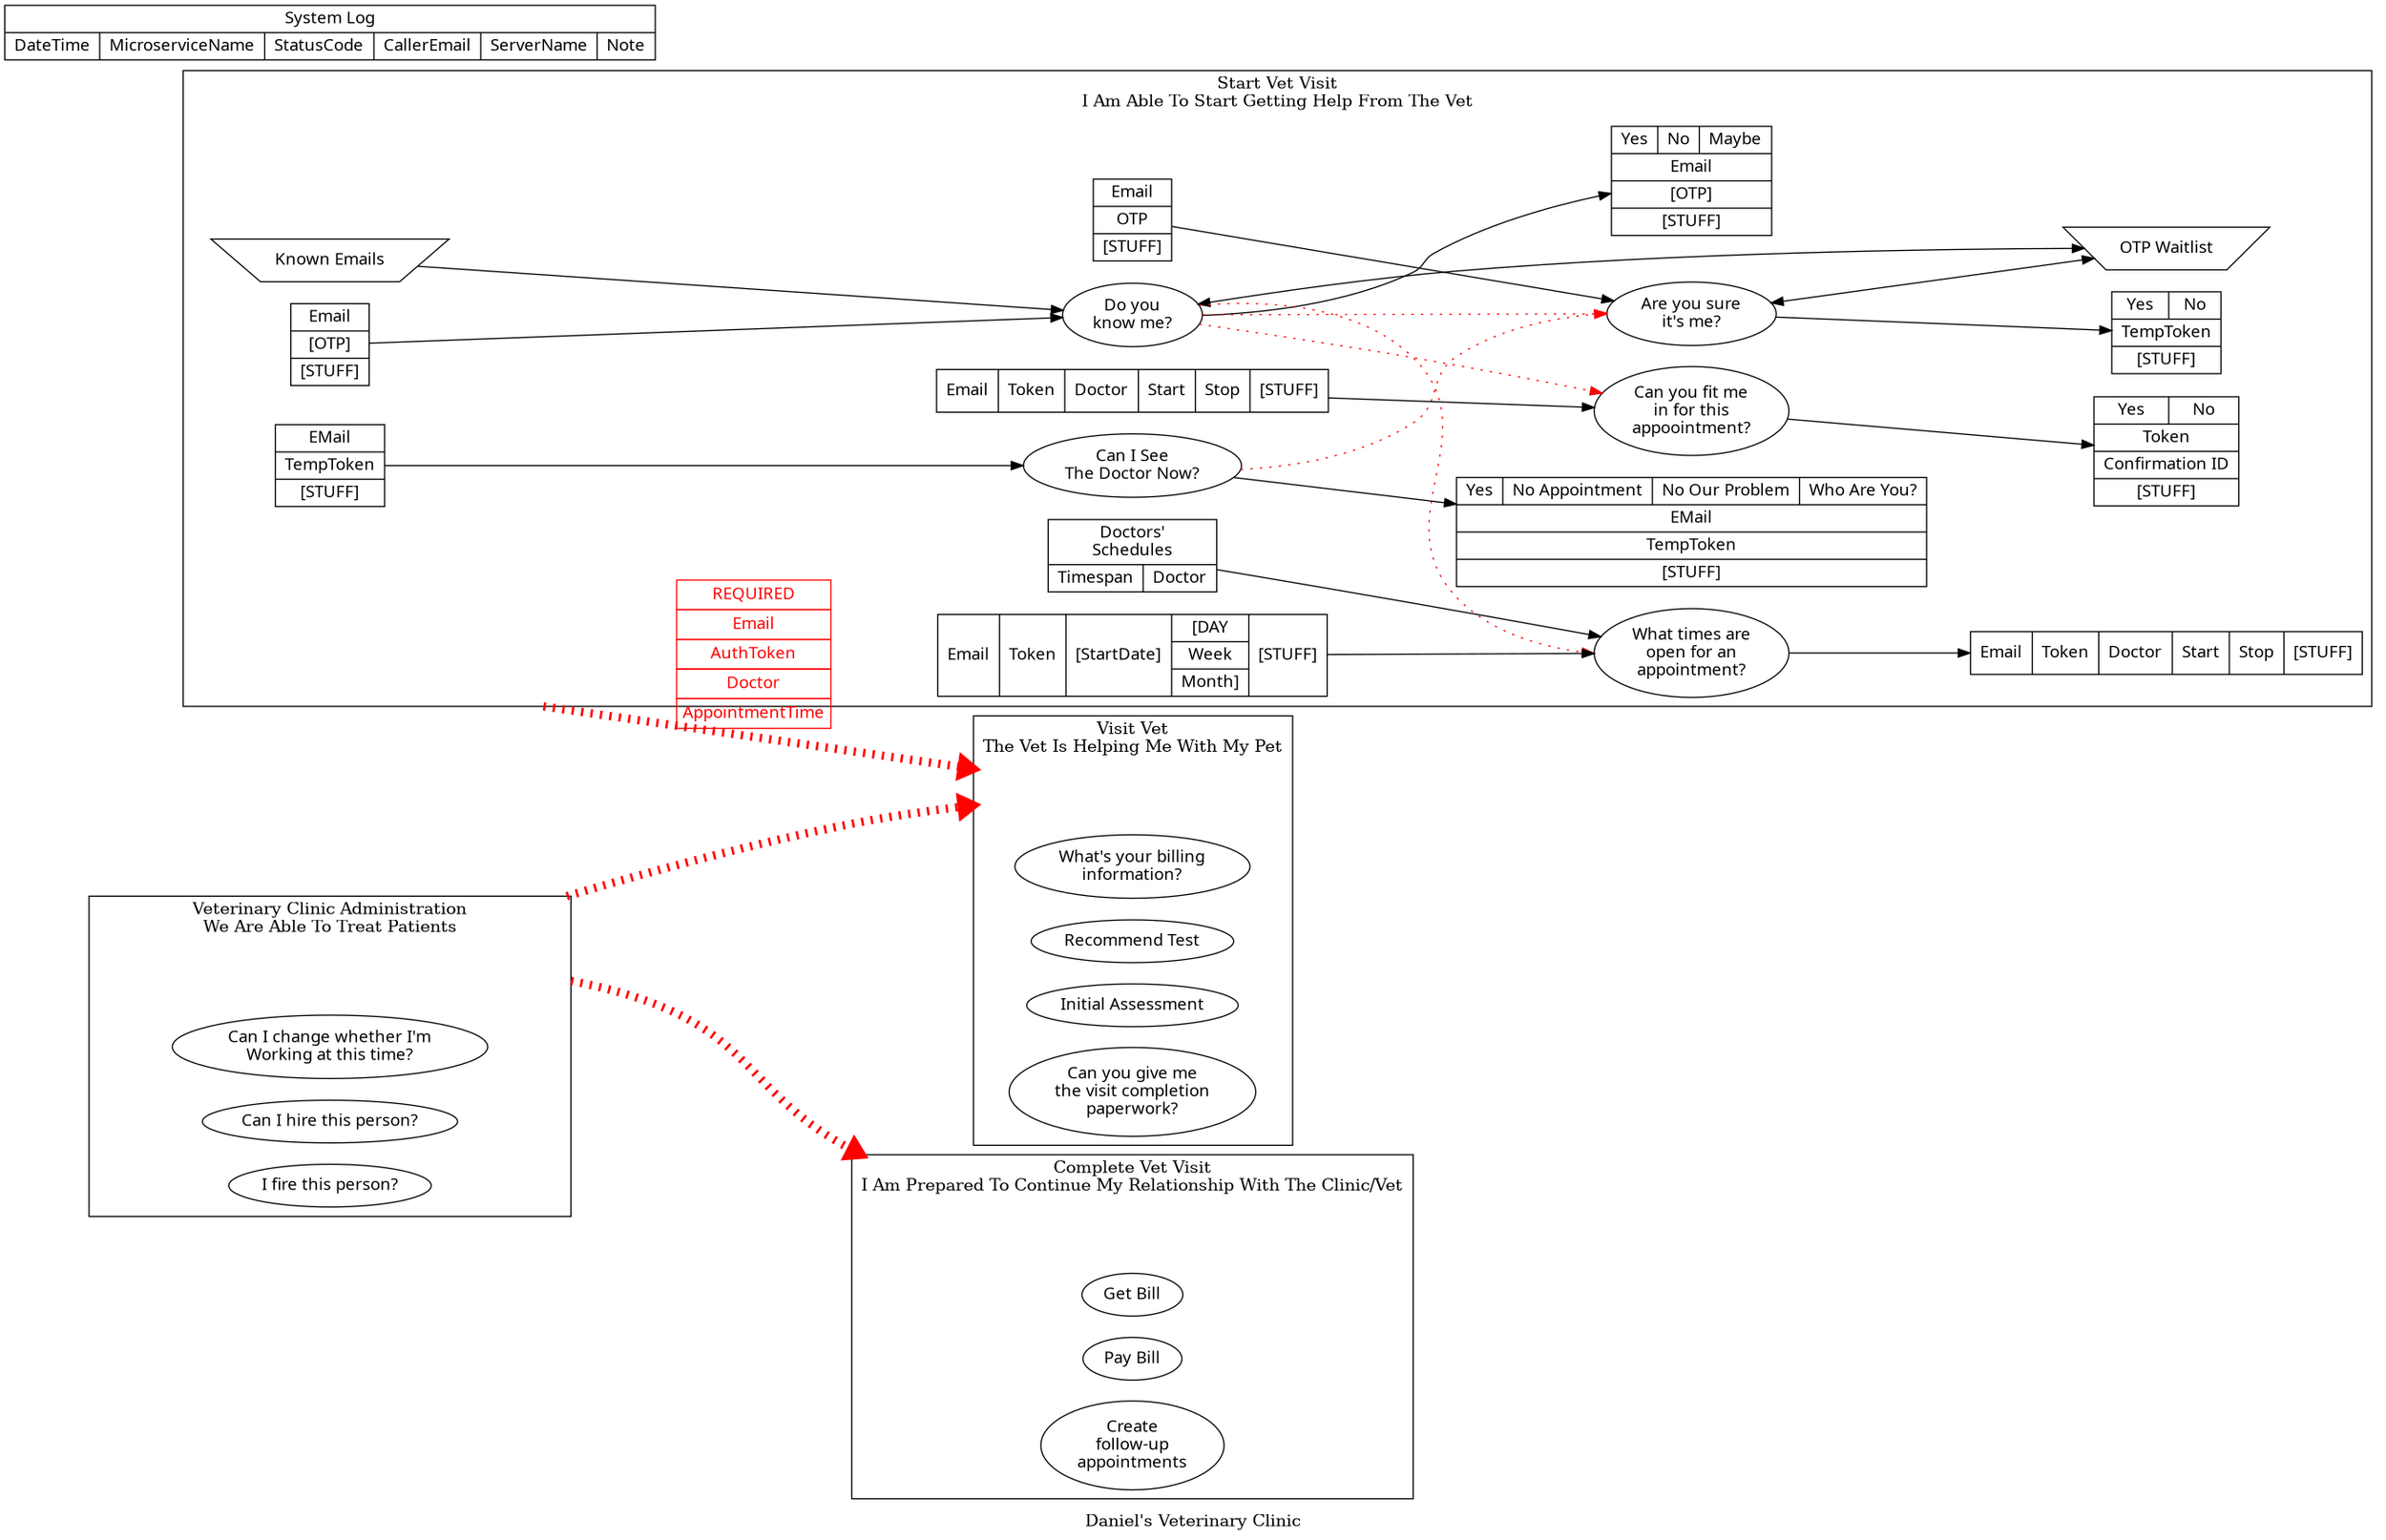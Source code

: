 @startuml
digraph VeterinaryClinic {
  node [fontname = "Handlee"];
  edge [fontname = "Handlee"];
  compound=true;
  label="Daniel's Veterinary Clinic";

  rankdir=LR;
  
  subgraph cluster_StartVetVisit {

    label="Start Vet Visit\nI Am Able To Start Getting Help From The Vet";
    edge[style=solid];
    ProcessAreaStartVetVisit [style=invis];

    doYouKnowMeInput [shape=record, label="<f0> Email|<f1> [OTP]|<f2> \[STUFF\]"];
    doYouKnowMeOutput [shape=record,label="{<f0> Yes|<f1> No|<f2>Maybe} | <f3> Email| <f4> \[OTP\]| <f5> \[STUFF\]"];
    knownEMails [ shape=invtrapezium, label="Known Emails"];
    doYouKnowMe [shape=oval, label="Do you\nknow me?"];
    knownEMails->doYouKnowMe;
    doYouKnowMeInput->doYouKnowMe;
    doYouKnowMe->doYouKnowMeOutput;
    doYouKnowMe->otpWaitList [dir=both];

    otpWaitList [ shape=invtrapezium, label="OTP Waitlist"];
    areYouSureItsMeInput [shape=record, label="Email|OTP|\[STUFF\]"];
    areYouSureItsMeOutput [shape=record, label="{Yes|No} | TempToken | \[STUFF\]"];

    areYouSureItsMe [shape=oval, label="Are you sure\nit's me?"];
    areYouSureItsMe->otpWaitList [dir=both];
    areYouSureItsMeInput->areYouSureItsMe;
    areYouSureItsMe->areYouSureItsMeOutput;

    canISeeTheDoctorNowInput [shape=record, label="<f0> EMail| <f1> TempToken | <f2> \[STUFF\]"];
    canISeeTheDoctorNowOutput [shape=record, label="{<f0> Yes| <f1> No Appointment | <f2> No Our Problem | <f3> Who Are You?}| <f4> EMail| <f5> TempToken | <f6> \[STUFF\]"];
    canISeeTheDoctorNow [shape=oval, label="Can I See\nThe Doctor Now?"];
    canISeeTheDoctorNowInput->canISeeTheDoctorNow;
    canISeeTheDoctorNow->canISeeTheDoctorNowOutput;

    docSchedule [shape=record, label="<f0> Doctors'\nSchedules | {<f1>Timespan | <f2> Doctor }"];
    whatTimesAreOpenForAnAppointmentInput [shape=record, label="{<f0> Email | <f1> Token | <f2> \[StartDate\] | {<f3> \[DAY|Week|Month\]} | <f4> \[STUFF\]}"];
    whatTimesAreOpenForAnAppointment [shape=oval, label="What times are\nopen for an\nappointment?"];
    whatTimesAreOpenForAnAppointmentOutput [shape=record, label="{<f0> Email | <f1> Token | <f2> Doctor | <f3> Start | <f4> Stop | <f5> \[STUFF\]}"];
    whatTimesAreOpenForAnAppointmentInput->whatTimesAreOpenForAnAppointment;
    whatTimesAreOpenForAnAppointment->whatTimesAreOpenForAnAppointmentOutput;
    docSchedule->whatTimesAreOpenForAnAppointment;

    canYouFitMeInForThisAppointmentInput [shape=record, label="{<f0> Email | <f1> Token | <f2> Doctor | <f3> Start | <f4> Stop | <f5> \[STUFF\]}"];
    canYouFitMeInForThisAppointmentOutput [shape=record, label="{<f0> Yes | <f1> No} | <f2> Token | <f3> Confirmation ID | <f4> \[STUFF\]"];
    canYouFitMeInForThisAppointment [shape=oval, label="Can you fit me\nin for this\nappoointment?"];
    canYouFitMeInForThisAppointmentInput->canYouFitMeInForThisAppointment;
    canYouFitMeInForThisAppointment->canYouFitMeInForThisAppointmentOutput;

    // MICROSERVICE BUSINESS HIERARCHY -- NOT DATAFLOW OR DEPENDENCIES
    doYouKnowMe->canYouFitMeInForThisAppointment [color=red, penwidth=1, style=dotted];
    doYouKnowMe->areYouSureItsMe [color=red, penwidth=1, style=dotted];
    doYouKnowMe->whatTimesAreOpenForAnAppointment [color=red, penwidth=1, style=dotted];
    canISeeTheDoctorNow->areYouSureItsMe [color=red, penwidth=1, style=dotted];
  }

  subgraph cluster_VisitVet {
    node [fontname = "Handlee"];
    edge [fontname = "Handlee"];
    label="Visit Vet\nThe Vet Is Helping Me With My Pet";
    ProcessAreaVisitVet [style=invis];

    getBillingInfo [label="What's your billing\ninformation?"];
    recommendTest [label="Recommend Test"];
    initialAssessment [label="Initial Assessment"];
    getVisitCompletionPaperwork [label="Can you give me\nthe visit completion\npaperwork?"];
  }

  subgraph cluster_CompleteVetVisit {
    node [fontname = "Handlee"];
    edge [fontname = "Handlee"];
    label="Complete Vet Visit\nI Am Prepared To Continue My Relationship With The Clinic/Vet";
    ProcessAreaCompleteVetVisit [style=invis];

    getBill [label="Get Bill"];
    payBill [label="Pay Bill"];
    createFollowupAppointments [shape=oval, label="Create\nfollow-up\nappointments"];
  }

  subgraph cluster_VeterinaryClinicAdministration {
    node [fontname = "Handlee"];
    edge [fontname = "Handlee"];
    label="Veterinary Clinic Administration\nWe Are Able To Treat Patients";
    ProcessAreaVeterinaryClinicAdministration [style=invis];

    changeAvailabilityTime [shape=oval, label="Can I change whether I'm\nWorking at this time?"];
    hirePerson [shape=oval, label="Can I hire this person?"];
    firePerson [shape=oval, label="I fire this person?"];

  }
  // PROCESS AREA BUSINESS HIERARCHY -- NOT DATAFLOW OR DEPENDENCIES

  ProcessAreaStartVetVisit->ProcessAreaVisitVet [color=red, style=dotted, penwidth=7, ltail=cluster_StartVetVisit,labelfontcolor=red, lhead=cluster_VisitVet, label=< 
  <TABLE BORDER="0" CELLBORDER="1" CELLSPACING="0" CELLPADDING="4" >
  
  <TR><TD><FONT COLOR="red">REQUIRED</FONT></TD></TR>
  <TR><TD><FONT COLOR="red">Email</FONT></TD></TR>
  <TR><TD><FONT COLOR="red">AuthToken</FONT></TD></TR>
  <TR><TD><FONT COLOR="red">Doctor</FONT></TD></TR>
  <TR><TD><FONT COLOR="red">AppointmentTime</FONT></TD></TR>
  </TABLE>>]; 
  
  
  ProcessAreaVeterinaryClinicAdministration->ProcessAreaCompleteVetVisit [color=red, style=dotted, penwidth=7, ltail=cluster_VeterinaryClinicAdministration, lhead=cluster_CompleteVetVisit];
  ProcessAreaVeterinaryClinicAdministration->ProcessAreaVisitVet [color=red, style=dotted, penwidth=7, ltail=cluster_VeterinaryClinicAdministration, lhead=cluster_VisitVet];


  systemLog [shape=record, label="<f0> System Log | {<f1>DateTime | <f2> MicroserviceName | <f3> StatusCode | <f4> CallerEmail | <f5> ServerName | <f6> Note}"];
}


@enduml